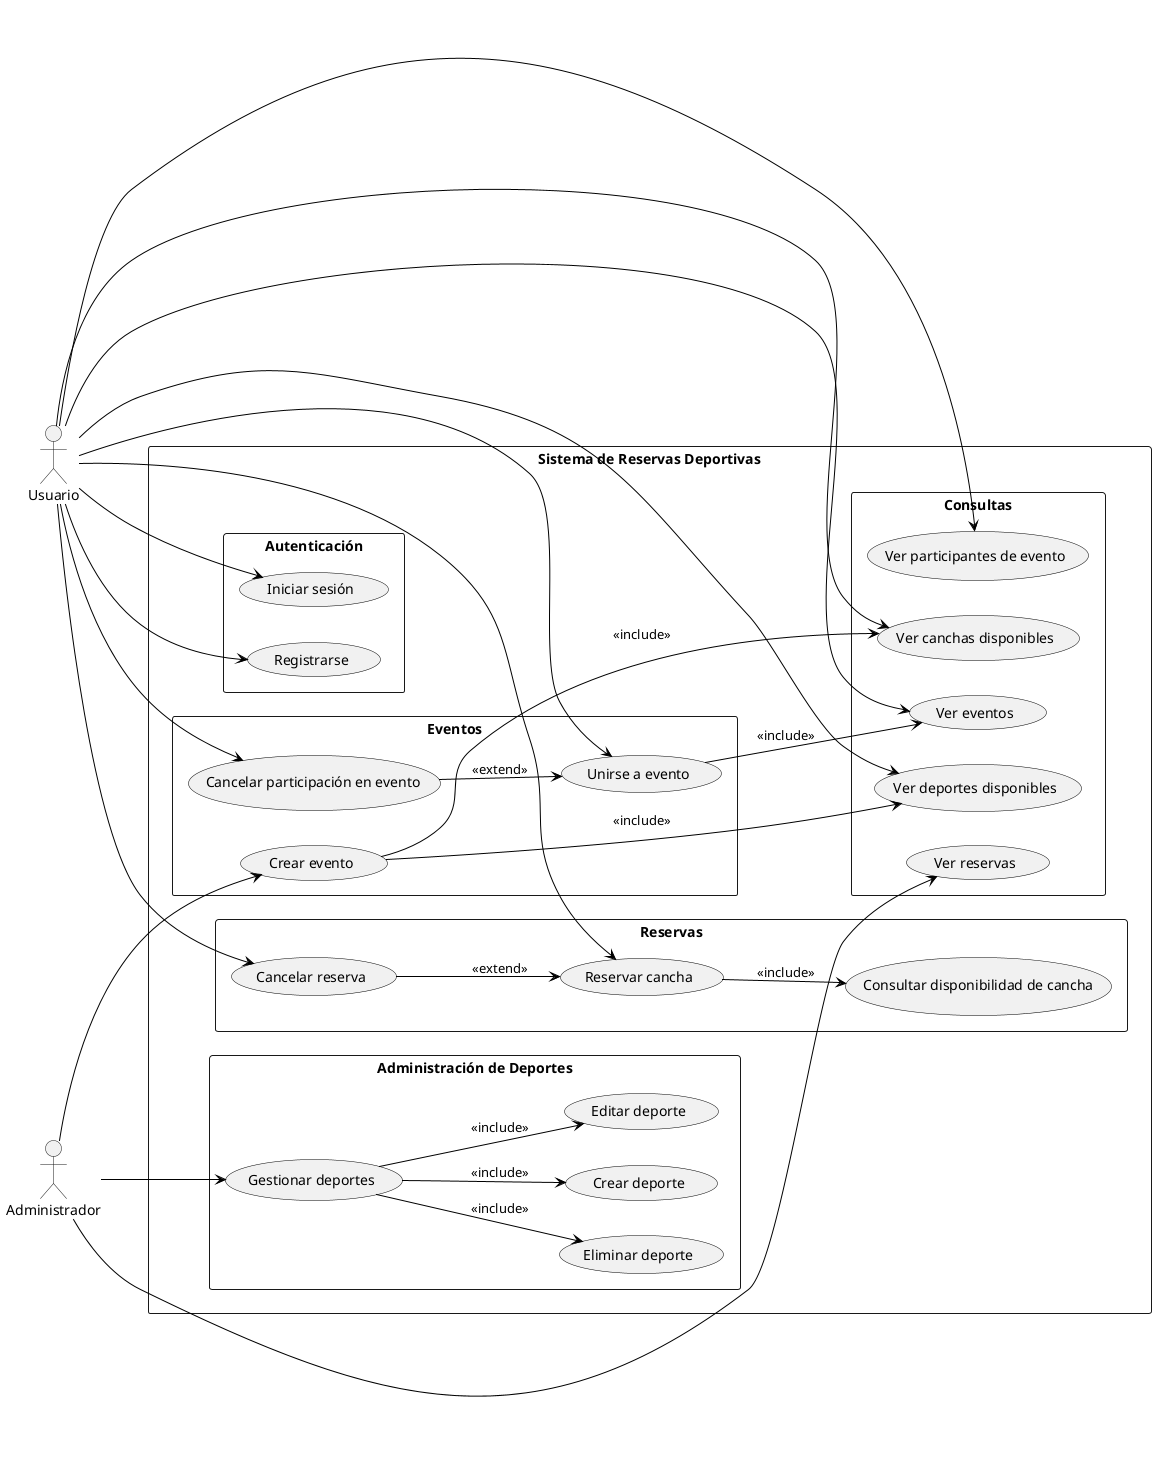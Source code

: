 
@startuml
skinparam packageStyle rectangle
skinparam usecase {
  BackgroundColor<<include>> LightBlue
  BackgroundColor<<extend>> LightGreen
  BorderColor Black
  ArrowColor Black
  ActorBorderColor Black
}

left to right direction

actor Usuario as U
actor Administrador as A

rectangle "Sistema de Reservas Deportivas" {

  package "Autenticación" {
    U --> (Registrarse)
    U --> (Iniciar sesión)
  }

  package "Consultas" {
    U --> (Ver deportes disponibles)
    U --> (Ver canchas disponibles)
    U --> (Ver eventos)
    U --> (Ver participantes de evento)
    A --> (Ver reservas)
  }

  package "Reservas" {
    U --> (Reservar cancha)
    (Reservar cancha) --> (Consultar disponibilidad de cancha) : <<include>>
    U --> (Cancelar reserva)
    (Cancelar reserva) --> (Reservar cancha) : <<extend>>
  }

  package "Eventos" {
    U --> (Unirse a evento)
    (Unirse a evento) --> (Ver eventos) : <<include>>
    U --> (Cancelar participación en evento)
    (Cancelar participación en evento) --> (Unirse a evento) : <<extend>>

    A --> (Crear evento)
    (Crear evento) --> (Ver canchas disponibles) : <<include>>
    (Crear evento) --> (Ver deportes disponibles) : <<include>>
  }

  package "Administración de Deportes" {
    A --> (Gestionar deportes)
    (Gestionar deportes) --> (Crear deporte) : <<include>>
    (Gestionar deportes) --> (Editar deporte) : <<include>>
    (Gestionar deportes) --> (Eliminar deporte) : <<include>>
  }
}

@enduml
